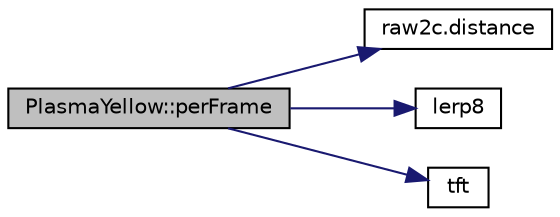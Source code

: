 digraph "PlasmaYellow::perFrame"
{
 // LATEX_PDF_SIZE
  edge [fontname="Helvetica",fontsize="10",labelfontname="Helvetica",labelfontsize="10"];
  node [fontname="Helvetica",fontsize="10",shape=record];
  rankdir="LR";
  Node1 [label="PlasmaYellow::perFrame",height=0.2,width=0.4,color="black", fillcolor="grey75", style="filled", fontcolor="black",tooltip=" "];
  Node1 -> Node2 [color="midnightblue",fontsize="10",style="solid",fontname="Helvetica"];
  Node2 [label="raw2c.distance",height=0.2,width=0.4,color="black", fillcolor="white", style="filled",URL="$namespaceraw2c.html#af8eebfca9a99a3e493caccdcfacb368b",tooltip=" "];
  Node1 -> Node3 [color="midnightblue",fontsize="10",style="solid",fontname="Helvetica"];
  Node3 [label="lerp8",height=0.2,width=0.4,color="black", fillcolor="white", style="filled",URL="$_math_util_8h.html#af3085a6b3519e0288cf74e7395213456",tooltip=" "];
  Node1 -> Node4 [color="midnightblue",fontsize="10",style="solid",fontname="Helvetica"];
  Node4 [label="tft",height=0.2,width=0.4,color="black", fillcolor="white", style="filled",URL="$_app_manager_8h.html#a02651bfd33ab4b159cf8e4e3ee120c2f",tooltip=" "];
}
